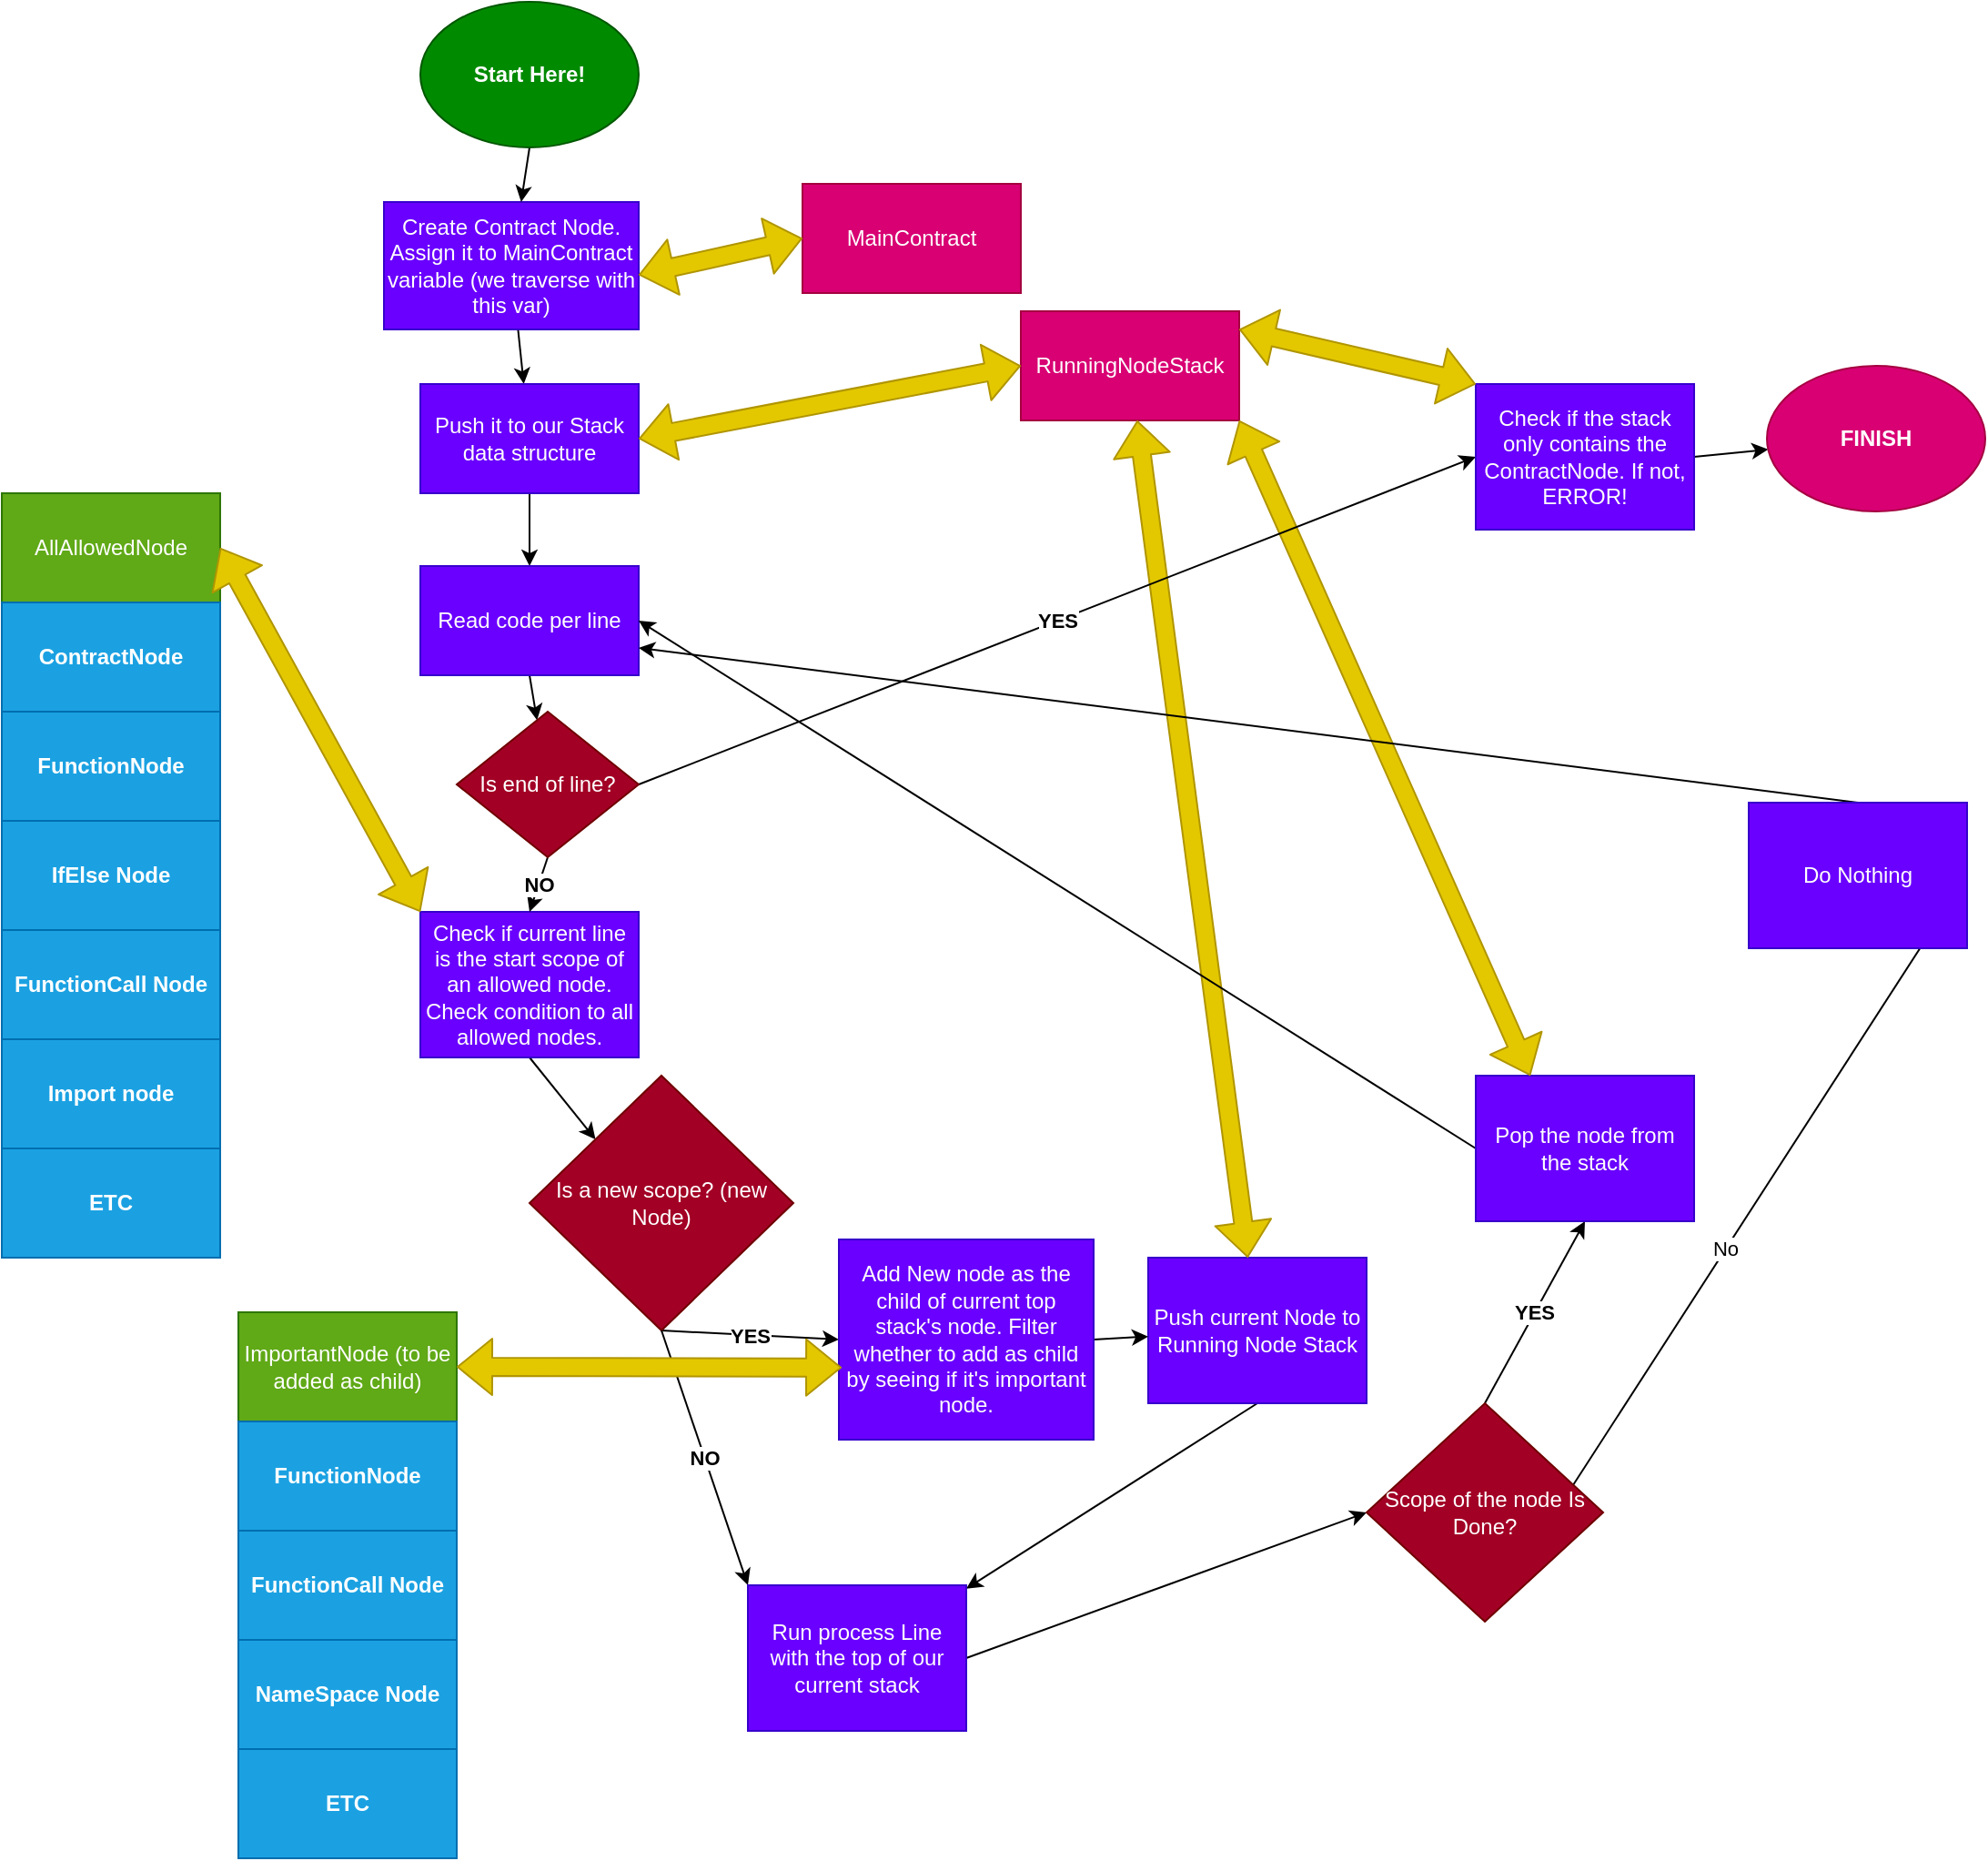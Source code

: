 <mxfile>
    <diagram id="HeZAWBIqSNr_eHkyDaeF" name="Page-1">
        <mxGraphModel dx="1298" dy="526" grid="1" gridSize="10" guides="1" tooltips="1" connect="1" arrows="1" fold="1" page="1" pageScale="1" pageWidth="850" pageHeight="1100" math="0" shadow="0">
            <root>
                <mxCell id="0"/>
                <mxCell id="1" parent="0"/>
                <mxCell id="8" style="edgeStyle=none;html=1;" edge="1" parent="1" source="2" target="7">
                    <mxGeometry relative="1" as="geometry"/>
                </mxCell>
                <mxCell id="2" value="Create Contract Node. Assign it to MainContract variable (we traverse with this var)" style="rounded=0;whiteSpace=wrap;html=1;fillColor=#6a00ff;strokeColor=#3700CC;fontColor=#ffffff;" vertex="1" parent="1">
                    <mxGeometry x="240" y="130" width="140" height="70" as="geometry"/>
                </mxCell>
                <mxCell id="6" style="edgeStyle=none;html=1;exitX=0.5;exitY=1;exitDx=0;exitDy=0;" edge="1" parent="1" source="3" target="2">
                    <mxGeometry relative="1" as="geometry"/>
                </mxCell>
                <mxCell id="3" value="Start Here!" style="ellipse;whiteSpace=wrap;html=1;fontStyle=1;fillColor=#008a00;fontColor=#ffffff;strokeColor=#005700;" vertex="1" parent="1">
                    <mxGeometry x="260" y="20" width="120" height="80" as="geometry"/>
                </mxCell>
                <mxCell id="5" value="RunningNodeStack" style="rounded=0;whiteSpace=wrap;html=1;fillColor=#d80073;fontColor=#ffffff;strokeColor=#A50040;" vertex="1" parent="1">
                    <mxGeometry x="590" y="190" width="120" height="60" as="geometry"/>
                </mxCell>
                <mxCell id="12" value="" style="edgeStyle=none;html=1;" edge="1" parent="1" source="7" target="11">
                    <mxGeometry relative="1" as="geometry"/>
                </mxCell>
                <mxCell id="7" value="Push it to our Stack data structure" style="rounded=0;whiteSpace=wrap;html=1;fillColor=#6a00ff;strokeColor=#3700CC;fontColor=#ffffff;" vertex="1" parent="1">
                    <mxGeometry x="260" y="230" width="120" height="60" as="geometry"/>
                </mxCell>
                <mxCell id="10" value="" style="shape=flexArrow;endArrow=classic;startArrow=classic;html=1;exitX=1;exitY=0.5;exitDx=0;exitDy=0;entryX=0;entryY=0.5;entryDx=0;entryDy=0;fillColor=#e3c800;strokeColor=#B09500;" edge="1" parent="1" source="7" target="5">
                    <mxGeometry width="100" height="100" relative="1" as="geometry">
                        <mxPoint x="410" y="360" as="sourcePoint"/>
                        <mxPoint x="550" y="320" as="targetPoint"/>
                    </mxGeometry>
                </mxCell>
                <mxCell id="60" style="edgeStyle=none;html=1;exitX=0.5;exitY=1;exitDx=0;exitDy=0;" edge="1" parent="1" source="11" target="59">
                    <mxGeometry relative="1" as="geometry"/>
                </mxCell>
                <mxCell id="11" value="Read code per line" style="rounded=0;whiteSpace=wrap;html=1;fillColor=#6a00ff;strokeColor=#3700CC;fontColor=#ffffff;" vertex="1" parent="1">
                    <mxGeometry x="260" y="330" width="120" height="60" as="geometry"/>
                </mxCell>
                <mxCell id="13" value="AllAllowedNode" style="rounded=0;whiteSpace=wrap;html=1;fillColor=#60a917;fontColor=#ffffff;strokeColor=#2D7600;fontStyle=0" vertex="1" parent="1">
                    <mxGeometry x="30" y="290" width="120" height="60" as="geometry"/>
                </mxCell>
                <mxCell id="14" value="ContractNode" style="rounded=0;whiteSpace=wrap;html=1;fillColor=#1ba1e2;fontColor=#ffffff;strokeColor=#006EAF;fontStyle=1" vertex="1" parent="1">
                    <mxGeometry x="30" y="350" width="120" height="60" as="geometry"/>
                </mxCell>
                <mxCell id="15" value="FunctionNode" style="rounded=0;whiteSpace=wrap;html=1;fillColor=#1ba1e2;fontColor=#ffffff;strokeColor=#006EAF;fontStyle=1" vertex="1" parent="1">
                    <mxGeometry x="30" y="410" width="120" height="60" as="geometry"/>
                </mxCell>
                <mxCell id="16" value="IfElse Node" style="rounded=0;whiteSpace=wrap;html=1;fillColor=#1ba1e2;fontColor=#ffffff;strokeColor=#006EAF;fontStyle=1" vertex="1" parent="1">
                    <mxGeometry x="30" y="470" width="120" height="60" as="geometry"/>
                </mxCell>
                <mxCell id="17" value="FunctionCall Node" style="rounded=0;whiteSpace=wrap;html=1;fillColor=#1ba1e2;fontColor=#ffffff;strokeColor=#006EAF;fontStyle=1" vertex="1" parent="1">
                    <mxGeometry x="30" y="530" width="120" height="60" as="geometry"/>
                </mxCell>
                <mxCell id="18" value="Import node" style="rounded=0;whiteSpace=wrap;html=1;fillColor=#1ba1e2;fontColor=#ffffff;strokeColor=#006EAF;fontStyle=1" vertex="1" parent="1">
                    <mxGeometry x="30" y="590" width="120" height="60" as="geometry"/>
                </mxCell>
                <mxCell id="19" value="ETC" style="rounded=0;whiteSpace=wrap;html=1;fillColor=#1ba1e2;fontColor=#ffffff;strokeColor=#006EAF;fontStyle=1" vertex="1" parent="1">
                    <mxGeometry x="30" y="650" width="120" height="60" as="geometry"/>
                </mxCell>
                <mxCell id="26" style="edgeStyle=none;html=1;exitX=0.5;exitY=1;exitDx=0;exitDy=0;entryX=0;entryY=0;entryDx=0;entryDy=0;" edge="1" parent="1" source="22" target="25">
                    <mxGeometry relative="1" as="geometry"/>
                </mxCell>
                <mxCell id="22" value="Check if current line is the start scope of an allowed node. Check condition to all allowed nodes." style="rounded=0;whiteSpace=wrap;html=1;fillColor=#6a00ff;strokeColor=#3700CC;fontColor=#ffffff;" vertex="1" parent="1">
                    <mxGeometry x="260" y="520" width="120" height="80" as="geometry"/>
                </mxCell>
                <mxCell id="24" value="" style="shape=flexArrow;endArrow=classic;startArrow=classic;html=1;exitX=1;exitY=0.5;exitDx=0;exitDy=0;entryX=0;entryY=0;entryDx=0;entryDy=0;fillColor=#e3c800;strokeColor=#B09500;" edge="1" parent="1" source="13" target="22">
                    <mxGeometry width="100" height="100" relative="1" as="geometry">
                        <mxPoint x="160" y="340" as="sourcePoint"/>
                        <mxPoint x="250" y="440" as="targetPoint"/>
                    </mxGeometry>
                </mxCell>
                <mxCell id="28" value="YES" style="edgeStyle=none;html=1;exitX=0.5;exitY=1;exitDx=0;exitDy=0;fontStyle=1;entryX=0;entryY=0.5;entryDx=0;entryDy=0;" edge="1" parent="1" source="25" target="54">
                    <mxGeometry relative="1" as="geometry"/>
                </mxCell>
                <mxCell id="25" value="Is a new scope? (new Node)" style="rhombus;whiteSpace=wrap;html=1;fillColor=#a20025;fontColor=#ffffff;strokeColor=#6F0000;" vertex="1" parent="1">
                    <mxGeometry x="320" y="610" width="145" height="140" as="geometry"/>
                </mxCell>
                <mxCell id="58" style="edgeStyle=none;html=1;exitX=0.5;exitY=1;exitDx=0;exitDy=0;" edge="1" parent="1" source="27" target="31">
                    <mxGeometry relative="1" as="geometry"/>
                </mxCell>
                <mxCell id="27" value="Push current Node to Running Node Stack" style="rounded=0;whiteSpace=wrap;html=1;fillColor=#6a00ff;strokeColor=#3700CC;fontColor=#ffffff;" vertex="1" parent="1">
                    <mxGeometry x="660" y="710" width="120" height="80" as="geometry"/>
                </mxCell>
                <mxCell id="29" value="" style="shape=flexArrow;endArrow=classic;startArrow=classic;html=1;fillColor=#e3c800;strokeColor=#B09500;" edge="1" parent="1" source="5" target="27">
                    <mxGeometry width="100" height="100" relative="1" as="geometry">
                        <mxPoint x="550" y="610" as="sourcePoint"/>
                        <mxPoint x="720" y="670" as="targetPoint"/>
                    </mxGeometry>
                </mxCell>
                <mxCell id="30" value="NO" style="edgeStyle=none;html=1;exitX=0.5;exitY=1;exitDx=0;exitDy=0;entryX=0;entryY=0;entryDx=0;entryDy=0;fontStyle=1" edge="1" parent="1" source="25" target="31">
                    <mxGeometry relative="1" as="geometry">
                        <mxPoint x="360" y="680" as="sourcePoint"/>
                        <mxPoint x="470" y="820" as="targetPoint"/>
                    </mxGeometry>
                </mxCell>
                <mxCell id="35" style="edgeStyle=none;html=1;exitX=1;exitY=0.5;exitDx=0;exitDy=0;entryX=0;entryY=0.5;entryDx=0;entryDy=0;" edge="1" parent="1" source="31" target="33">
                    <mxGeometry relative="1" as="geometry"/>
                </mxCell>
                <mxCell id="31" value="Run process Line with the top of our current stack" style="rounded=0;whiteSpace=wrap;html=1;fillColor=#6a00ff;strokeColor=#3700CC;fontColor=#ffffff;" vertex="1" parent="1">
                    <mxGeometry x="440" y="890" width="120" height="80" as="geometry"/>
                </mxCell>
                <mxCell id="37" value="YES" style="edgeStyle=none;html=1;exitX=0.5;exitY=0;exitDx=0;exitDy=0;entryX=0.5;entryY=1;entryDx=0;entryDy=0;fontStyle=1" edge="1" parent="1" source="33" target="36">
                    <mxGeometry relative="1" as="geometry"/>
                </mxCell>
                <mxCell id="49" value="No" style="edgeStyle=none;html=1;exitX=0.5;exitY=1;exitDx=0;exitDy=0;entryX=1;entryY=0.5;entryDx=0;entryDy=0;" edge="1" parent="1" source="33" target="48">
                    <mxGeometry relative="1" as="geometry"/>
                </mxCell>
                <mxCell id="33" value="Scope of the node Is Done?" style="rhombus;whiteSpace=wrap;html=1;fillColor=#a20025;fontColor=#ffffff;strokeColor=#6F0000;" vertex="1" parent="1">
                    <mxGeometry x="780" y="790" width="130" height="120" as="geometry"/>
                </mxCell>
                <mxCell id="50" style="edgeStyle=none;html=1;exitX=0;exitY=0.5;exitDx=0;exitDy=0;entryX=1;entryY=0.5;entryDx=0;entryDy=0;" edge="1" parent="1" source="36" target="11">
                    <mxGeometry relative="1" as="geometry"/>
                </mxCell>
                <mxCell id="36" value="Pop the node from the stack" style="rounded=0;whiteSpace=wrap;html=1;fillColor=#6a00ff;strokeColor=#3700CC;fontColor=#ffffff;" vertex="1" parent="1">
                    <mxGeometry x="840" y="610" width="120" height="80" as="geometry"/>
                </mxCell>
                <mxCell id="38" value="" style="shape=flexArrow;endArrow=classic;startArrow=classic;html=1;entryX=0.25;entryY=0;entryDx=0;entryDy=0;exitX=1;exitY=1;exitDx=0;exitDy=0;fillColor=#e3c800;strokeColor=#B09500;" edge="1" parent="1" source="5" target="36">
                    <mxGeometry width="100" height="100" relative="1" as="geometry">
                        <mxPoint x="682.565" y="330" as="sourcePoint"/>
                        <mxPoint x="860" y="590" as="targetPoint"/>
                    </mxGeometry>
                </mxCell>
                <mxCell id="40" value="ImportantNode (to be added as child)" style="rounded=0;whiteSpace=wrap;html=1;fillColor=#60a917;fontColor=#ffffff;strokeColor=#2D7600;fontStyle=0" vertex="1" parent="1">
                    <mxGeometry x="160" y="740" width="120" height="60" as="geometry"/>
                </mxCell>
                <mxCell id="42" value="FunctionNode" style="rounded=0;whiteSpace=wrap;html=1;fillColor=#1ba1e2;fontColor=#ffffff;strokeColor=#006EAF;fontStyle=1" vertex="1" parent="1">
                    <mxGeometry x="160" y="800" width="120" height="60" as="geometry"/>
                </mxCell>
                <mxCell id="44" value="FunctionCall Node" style="rounded=0;whiteSpace=wrap;html=1;fillColor=#1ba1e2;fontColor=#ffffff;strokeColor=#006EAF;fontStyle=1" vertex="1" parent="1">
                    <mxGeometry x="160" y="860" width="120" height="60" as="geometry"/>
                </mxCell>
                <mxCell id="46" value="NameSpace Node" style="rounded=0;whiteSpace=wrap;html=1;fillColor=#1ba1e2;fontColor=#ffffff;strokeColor=#006EAF;fontStyle=1" vertex="1" parent="1">
                    <mxGeometry x="160" y="920" width="120" height="60" as="geometry"/>
                </mxCell>
                <mxCell id="51" style="edgeStyle=none;html=1;exitX=0.5;exitY=0;exitDx=0;exitDy=0;entryX=1;entryY=0.75;entryDx=0;entryDy=0;" edge="1" parent="1" source="48" target="11">
                    <mxGeometry relative="1" as="geometry"/>
                </mxCell>
                <mxCell id="48" value="Do Nothing" style="rounded=0;whiteSpace=wrap;html=1;fillColor=#6a00ff;fontColor=#ffffff;strokeColor=#3700CC;" vertex="1" parent="1">
                    <mxGeometry x="990" y="460" width="120" height="80" as="geometry"/>
                </mxCell>
                <mxCell id="55" style="edgeStyle=none;html=1;exitX=1;exitY=0.5;exitDx=0;exitDy=0;" edge="1" parent="1" source="54" target="27">
                    <mxGeometry relative="1" as="geometry"/>
                </mxCell>
                <mxCell id="54" value="Add New node as the child of current top stack's node. Filter whether to add as child by seeing if it's important node." style="rounded=0;whiteSpace=wrap;html=1;fillColor=#6a00ff;strokeColor=#3700CC;fontColor=#ffffff;" vertex="1" parent="1">
                    <mxGeometry x="490" y="700" width="140" height="110" as="geometry"/>
                </mxCell>
                <mxCell id="56" value="" style="shape=flexArrow;endArrow=classic;startArrow=classic;html=1;entryX=0.011;entryY=0.64;entryDx=0;entryDy=0;entryPerimeter=0;fillColor=#e3c800;strokeColor=#B09500;" edge="1" parent="1" target="54">
                    <mxGeometry width="100" height="100" relative="1" as="geometry">
                        <mxPoint x="279.995" y="770" as="sourcePoint"/>
                        <mxPoint x="339.343" y="1160" as="targetPoint"/>
                    </mxGeometry>
                </mxCell>
                <mxCell id="57" value="ETC" style="rounded=0;whiteSpace=wrap;html=1;fillColor=#1ba1e2;fontColor=#ffffff;strokeColor=#006EAF;fontStyle=1" vertex="1" parent="1">
                    <mxGeometry x="160" y="980" width="120" height="60" as="geometry"/>
                </mxCell>
                <mxCell id="61" value="NO" style="edgeStyle=none;html=1;exitX=0.5;exitY=1;exitDx=0;exitDy=0;entryX=0.5;entryY=0;entryDx=0;entryDy=0;fontStyle=1" edge="1" parent="1" source="59" target="22">
                    <mxGeometry relative="1" as="geometry"/>
                </mxCell>
                <mxCell id="63" value="YES" style="edgeStyle=none;html=1;exitX=1;exitY=0.5;exitDx=0;exitDy=0;entryX=0;entryY=0.5;entryDx=0;entryDy=0;fontStyle=1" edge="1" parent="1" source="59" target="62">
                    <mxGeometry relative="1" as="geometry"/>
                </mxCell>
                <mxCell id="59" value="Is end of line?" style="rhombus;whiteSpace=wrap;html=1;fillColor=#a20025;fontColor=#ffffff;strokeColor=#6F0000;" vertex="1" parent="1">
                    <mxGeometry x="280" y="410" width="100" height="80" as="geometry"/>
                </mxCell>
                <mxCell id="69" style="edgeStyle=none;html=1;exitX=1;exitY=0.5;exitDx=0;exitDy=0;" edge="1" parent="1" source="62" target="66">
                    <mxGeometry relative="1" as="geometry"/>
                </mxCell>
                <mxCell id="62" value="Check if the stack only contains the ContractNode. If not, ERROR!" style="rounded=0;whiteSpace=wrap;html=1;fillColor=#6a00ff;strokeColor=#3700CC;fontColor=#ffffff;" vertex="1" parent="1">
                    <mxGeometry x="840" y="230" width="120" height="80" as="geometry"/>
                </mxCell>
                <mxCell id="64" value="" style="shape=flexArrow;endArrow=classic;startArrow=classic;html=1;entryX=0;entryY=0;entryDx=0;entryDy=0;exitX=1;exitY=1;exitDx=0;exitDy=0;fillColor=#e3c800;strokeColor=#B09500;" edge="1" parent="1" target="62">
                    <mxGeometry width="100" height="100" relative="1" as="geometry">
                        <mxPoint x="710" y="200" as="sourcePoint"/>
                        <mxPoint x="870" y="560" as="targetPoint"/>
                    </mxGeometry>
                </mxCell>
                <mxCell id="66" value="FINISH" style="ellipse;whiteSpace=wrap;html=1;fontStyle=1;fillColor=#d80073;fontColor=#ffffff;strokeColor=#A50040;" vertex="1" parent="1">
                    <mxGeometry x="1000" y="220" width="120" height="80" as="geometry"/>
                </mxCell>
                <mxCell id="67" value="MainContract" style="rounded=0;whiteSpace=wrap;html=1;fillColor=#d80073;fontColor=#ffffff;strokeColor=#A50040;" vertex="1" parent="1">
                    <mxGeometry x="470" y="120" width="120" height="60" as="geometry"/>
                </mxCell>
                <mxCell id="68" value="" style="shape=flexArrow;endArrow=classic;startArrow=classic;html=1;exitX=1;exitY=0.5;exitDx=0;exitDy=0;fillColor=#e3c800;strokeColor=#B09500;" edge="1" parent="1">
                    <mxGeometry width="100" height="100" relative="1" as="geometry">
                        <mxPoint x="380" y="170" as="sourcePoint"/>
                        <mxPoint x="470" y="150" as="targetPoint"/>
                    </mxGeometry>
                </mxCell>
            </root>
        </mxGraphModel>
    </diagram>
</mxfile>